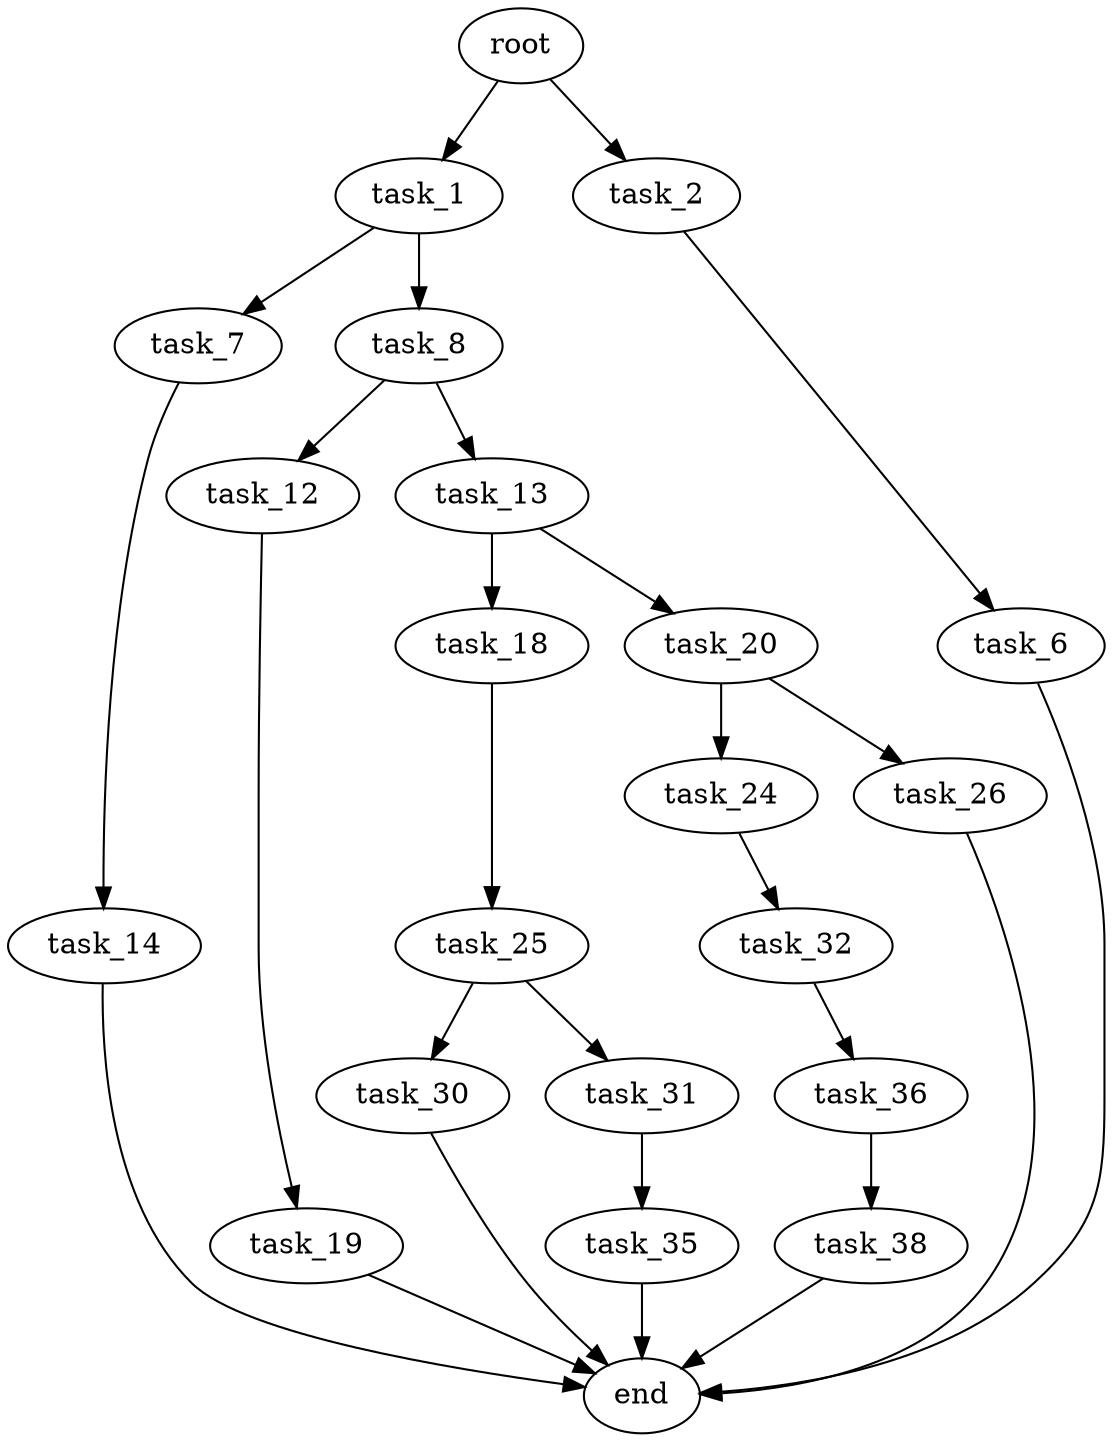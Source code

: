 digraph G {
  root [size="0.000000"];
  task_1 [size="26187639801.000000"];
  task_2 [size="235590278721.000000"];
  task_6 [size="30166806011.000000"];
  task_7 [size="942230953506.000000"];
  task_8 [size="134217728000.000000"];
  task_12 [size="4907107690.000000"];
  task_13 [size="33274049219.000000"];
  task_14 [size="51027182645.000000"];
  task_18 [size="231928233984.000000"];
  task_19 [size="5353290016.000000"];
  task_20 [size="171827723113.000000"];
  task_24 [size="782757789696.000000"];
  task_25 [size="73392783710.000000"];
  task_26 [size="28991029248.000000"];
  task_30 [size="4517595933.000000"];
  task_31 [size="782757789696.000000"];
  task_32 [size="549755813888.000000"];
  task_35 [size="5433103660.000000"];
  task_36 [size="10255825942.000000"];
  task_38 [size="98955592795.000000"];
  end [size="0.000000"];

  root -> task_1 [size="1.000000"];
  root -> task_2 [size="1.000000"];
  task_1 -> task_7 [size="33554432.000000"];
  task_1 -> task_8 [size="33554432.000000"];
  task_2 -> task_6 [size="209715200.000000"];
  task_6 -> end [size="1.000000"];
  task_7 -> task_14 [size="838860800.000000"];
  task_8 -> task_12 [size="209715200.000000"];
  task_8 -> task_13 [size="209715200.000000"];
  task_12 -> task_19 [size="301989888.000000"];
  task_13 -> task_18 [size="536870912.000000"];
  task_13 -> task_20 [size="536870912.000000"];
  task_14 -> end [size="1.000000"];
  task_18 -> task_25 [size="301989888.000000"];
  task_19 -> end [size="1.000000"];
  task_20 -> task_24 [size="134217728.000000"];
  task_20 -> task_26 [size="134217728.000000"];
  task_24 -> task_32 [size="679477248.000000"];
  task_25 -> task_30 [size="75497472.000000"];
  task_25 -> task_31 [size="75497472.000000"];
  task_26 -> end [size="1.000000"];
  task_30 -> end [size="1.000000"];
  task_31 -> task_35 [size="679477248.000000"];
  task_32 -> task_36 [size="536870912.000000"];
  task_35 -> end [size="1.000000"];
  task_36 -> task_38 [size="209715200.000000"];
  task_38 -> end [size="1.000000"];
}
